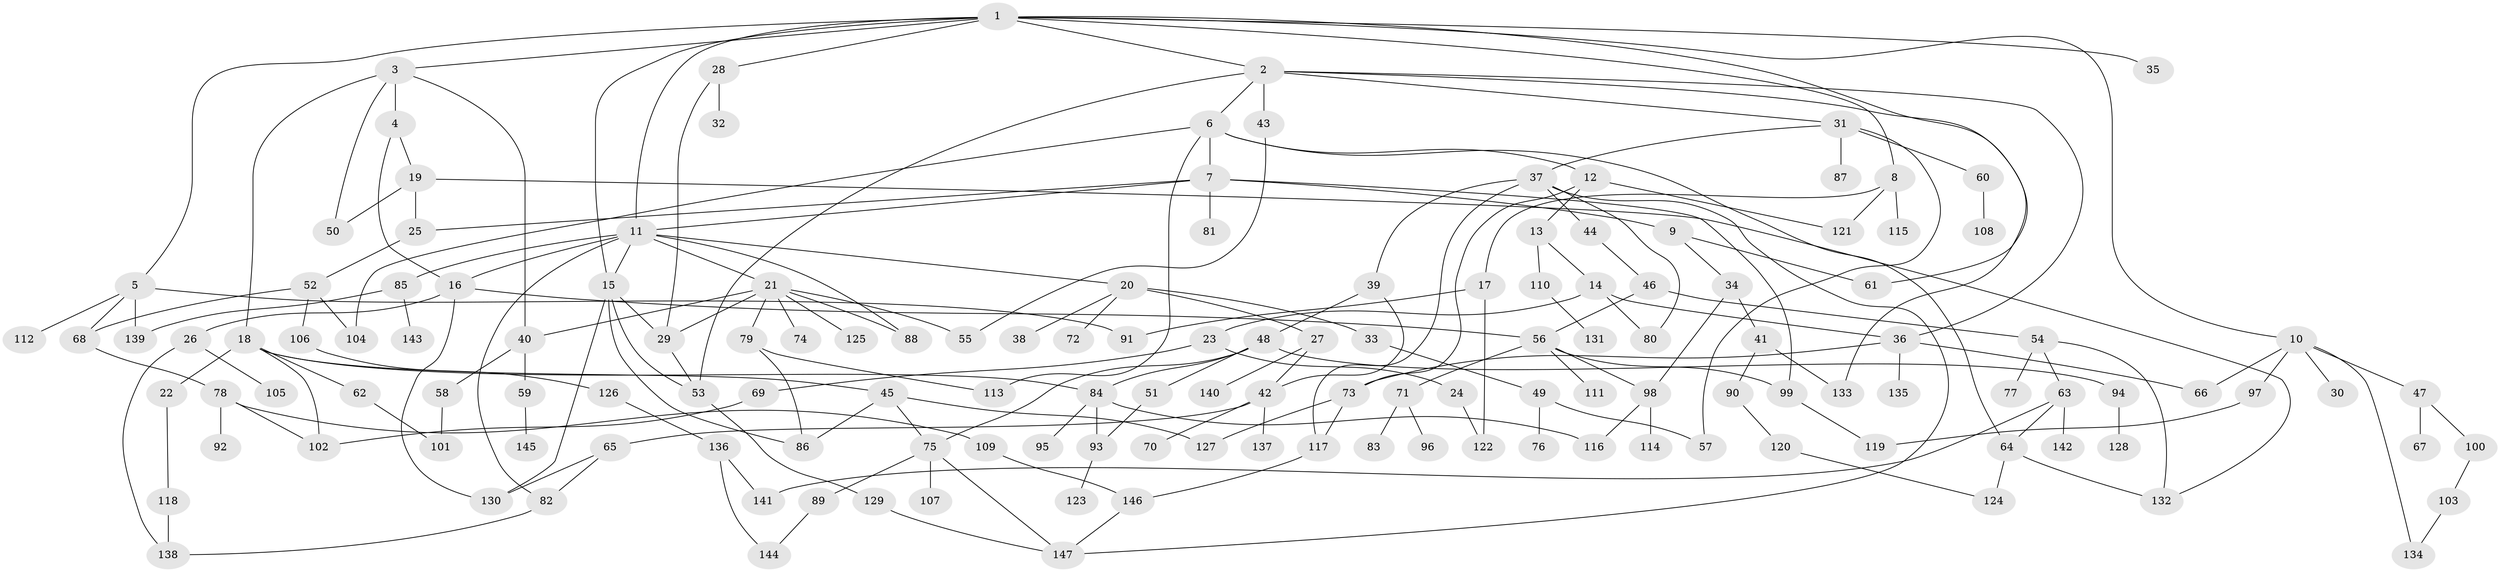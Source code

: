 // Generated by graph-tools (version 1.1) at 2025/42/03/09/25 04:42:53]
// undirected, 147 vertices, 204 edges
graph export_dot {
graph [start="1"]
  node [color=gray90,style=filled];
  1;
  2;
  3;
  4;
  5;
  6;
  7;
  8;
  9;
  10;
  11;
  12;
  13;
  14;
  15;
  16;
  17;
  18;
  19;
  20;
  21;
  22;
  23;
  24;
  25;
  26;
  27;
  28;
  29;
  30;
  31;
  32;
  33;
  34;
  35;
  36;
  37;
  38;
  39;
  40;
  41;
  42;
  43;
  44;
  45;
  46;
  47;
  48;
  49;
  50;
  51;
  52;
  53;
  54;
  55;
  56;
  57;
  58;
  59;
  60;
  61;
  62;
  63;
  64;
  65;
  66;
  67;
  68;
  69;
  70;
  71;
  72;
  73;
  74;
  75;
  76;
  77;
  78;
  79;
  80;
  81;
  82;
  83;
  84;
  85;
  86;
  87;
  88;
  89;
  90;
  91;
  92;
  93;
  94;
  95;
  96;
  97;
  98;
  99;
  100;
  101;
  102;
  103;
  104;
  105;
  106;
  107;
  108;
  109;
  110;
  111;
  112;
  113;
  114;
  115;
  116;
  117;
  118;
  119;
  120;
  121;
  122;
  123;
  124;
  125;
  126;
  127;
  128;
  129;
  130;
  131;
  132;
  133;
  134;
  135;
  136;
  137;
  138;
  139;
  140;
  141;
  142;
  143;
  144;
  145;
  146;
  147;
  1 -- 2;
  1 -- 3;
  1 -- 5;
  1 -- 8;
  1 -- 10;
  1 -- 11;
  1 -- 28;
  1 -- 35;
  1 -- 61;
  1 -- 15;
  2 -- 6;
  2 -- 31;
  2 -- 43;
  2 -- 36;
  2 -- 133;
  2 -- 53;
  3 -- 4;
  3 -- 18;
  3 -- 50;
  3 -- 40;
  4 -- 16;
  4 -- 19;
  5 -- 112;
  5 -- 139;
  5 -- 68;
  5 -- 91;
  6 -- 7;
  6 -- 12;
  6 -- 64;
  6 -- 104;
  6 -- 113;
  7 -- 9;
  7 -- 81;
  7 -- 11;
  7 -- 99;
  7 -- 25;
  8 -- 17;
  8 -- 115;
  8 -- 121;
  9 -- 34;
  9 -- 61;
  10 -- 30;
  10 -- 47;
  10 -- 97;
  10 -- 134;
  10 -- 66;
  11 -- 15;
  11 -- 20;
  11 -- 21;
  11 -- 82;
  11 -- 85;
  11 -- 88;
  11 -- 16;
  12 -- 13;
  12 -- 73;
  12 -- 121;
  13 -- 14;
  13 -- 110;
  14 -- 23;
  14 -- 36;
  14 -- 80;
  15 -- 29;
  15 -- 53;
  15 -- 130;
  15 -- 86;
  16 -- 26;
  16 -- 56;
  16 -- 130;
  17 -- 91;
  17 -- 122;
  18 -- 22;
  18 -- 45;
  18 -- 62;
  18 -- 84;
  18 -- 102;
  19 -- 25;
  19 -- 50;
  19 -- 132;
  20 -- 27;
  20 -- 33;
  20 -- 38;
  20 -- 72;
  21 -- 40;
  21 -- 55;
  21 -- 74;
  21 -- 79;
  21 -- 125;
  21 -- 29;
  21 -- 88;
  22 -- 118;
  23 -- 24;
  23 -- 69;
  24 -- 122;
  25 -- 52;
  26 -- 105;
  26 -- 138;
  27 -- 42;
  27 -- 140;
  28 -- 32;
  28 -- 29;
  29 -- 53;
  31 -- 37;
  31 -- 57;
  31 -- 60;
  31 -- 87;
  33 -- 49;
  34 -- 41;
  34 -- 98;
  36 -- 66;
  36 -- 73;
  36 -- 135;
  37 -- 39;
  37 -- 44;
  37 -- 117;
  37 -- 147;
  37 -- 80;
  39 -- 48;
  39 -- 42;
  40 -- 58;
  40 -- 59;
  41 -- 90;
  41 -- 133;
  42 -- 65;
  42 -- 70;
  42 -- 137;
  43 -- 55;
  44 -- 46;
  45 -- 75;
  45 -- 86;
  45 -- 127;
  46 -- 54;
  46 -- 56;
  47 -- 67;
  47 -- 100;
  48 -- 51;
  48 -- 94;
  48 -- 75;
  48 -- 84;
  49 -- 76;
  49 -- 57;
  51 -- 93;
  52 -- 68;
  52 -- 106;
  52 -- 104;
  53 -- 129;
  54 -- 63;
  54 -- 77;
  54 -- 132;
  56 -- 71;
  56 -- 98;
  56 -- 99;
  56 -- 111;
  58 -- 101;
  59 -- 145;
  60 -- 108;
  62 -- 101;
  63 -- 142;
  63 -- 141;
  63 -- 64;
  64 -- 132;
  64 -- 124;
  65 -- 82;
  65 -- 130;
  68 -- 78;
  69 -- 102;
  71 -- 83;
  71 -- 96;
  73 -- 117;
  73 -- 127;
  75 -- 89;
  75 -- 107;
  75 -- 147;
  78 -- 92;
  78 -- 109;
  78 -- 102;
  79 -- 113;
  79 -- 86;
  82 -- 138;
  84 -- 95;
  84 -- 116;
  84 -- 93;
  85 -- 143;
  85 -- 139;
  89 -- 144;
  90 -- 120;
  93 -- 123;
  94 -- 128;
  97 -- 119;
  98 -- 114;
  98 -- 116;
  99 -- 119;
  100 -- 103;
  103 -- 134;
  106 -- 126;
  109 -- 146;
  110 -- 131;
  117 -- 146;
  118 -- 138;
  120 -- 124;
  126 -- 136;
  129 -- 147;
  136 -- 141;
  136 -- 144;
  146 -- 147;
}
